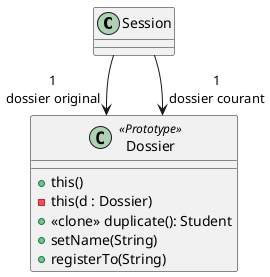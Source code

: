 @startuml

skinparam nodesep 75


class Session {
   }


class Dossier <<Prototype>> {

  + this()
  - this(d : Dossier)
  + <<clone>> duplicate(): Student
  + setName(String)
  + registerTo(String)
}

Session --> "1\ndossier original"Dossier
Session --> "1\ndossier courant"Dossier


@enduml